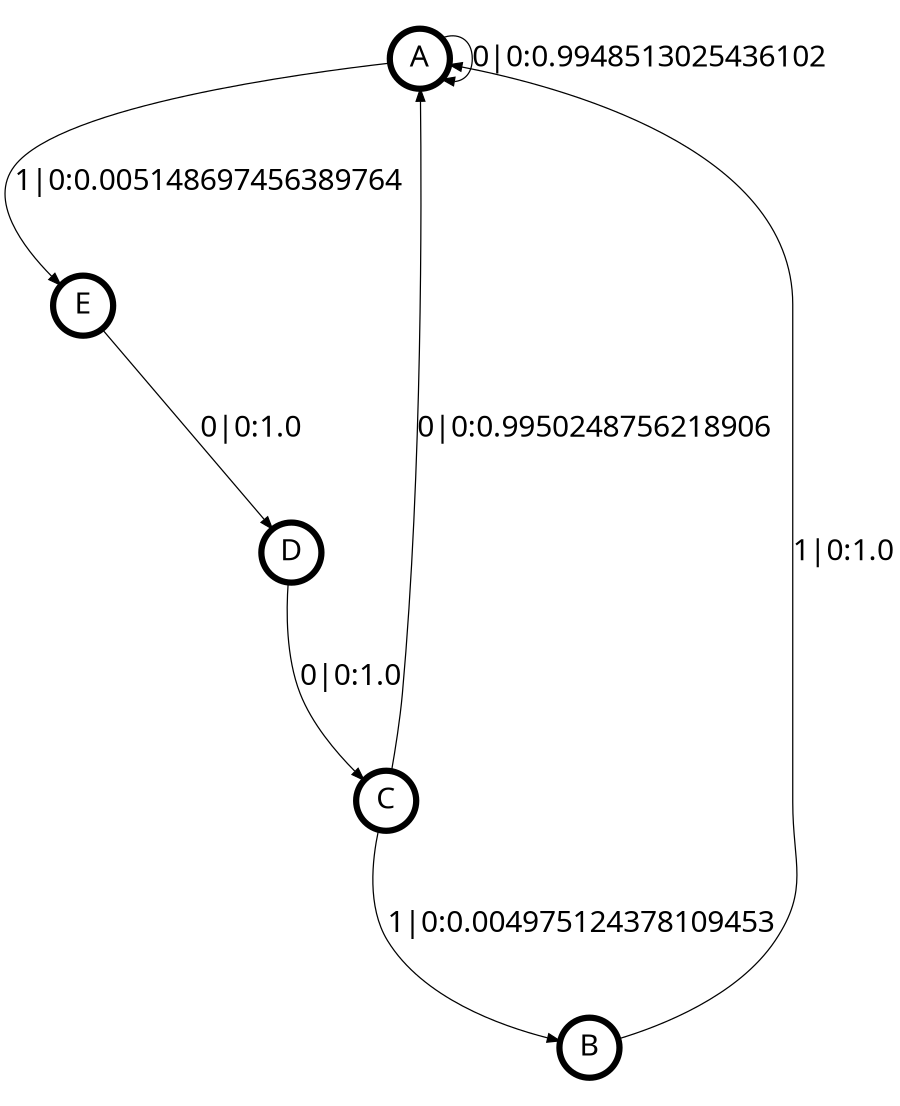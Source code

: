 digraph  {
size = "6,8.5";
ratio = "fill";
node
[shape = circle];
node [fontsize = 24];
node [penwidth = 5];
edge [fontsize = 24];
node [fontname = "CMU Serif Roman"];
graph [fontname = "CMU Serif Roman"];
edge [fontname = "CMU Serif Roman"];
A -> A [label = "0|0:0.9948513025436102\l"];
A -> E [label = "1|0:0.005148697456389764\l"];
B -> A [label = "1|0:1.0\l"];
C -> A [label = "0|0:0.9950248756218906\l"];
C -> B [label = "1|0:0.004975124378109453\l"];
D -> C [label = "0|0:1.0\l"];
E -> D [label = "0|0:1.0\l"];
}